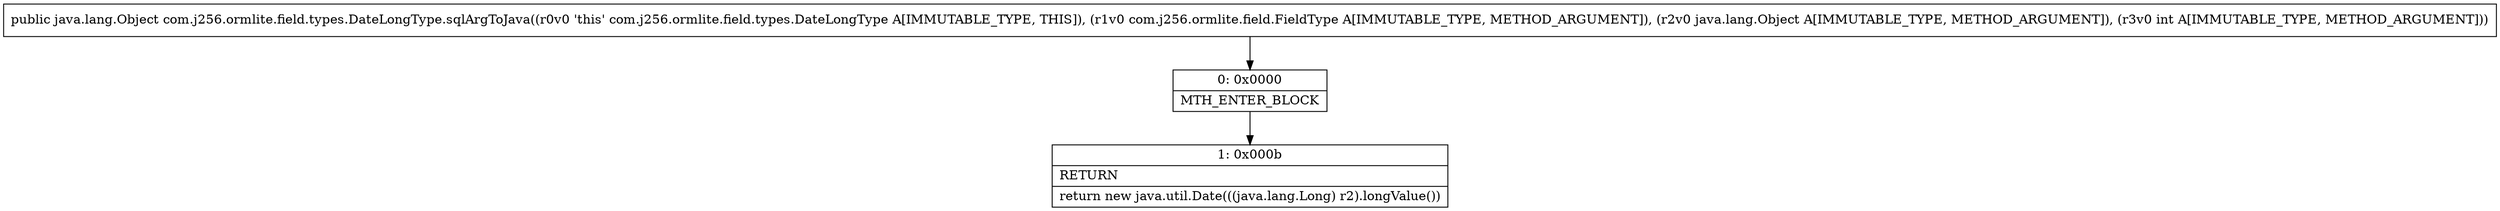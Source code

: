 digraph "CFG forcom.j256.ormlite.field.types.DateLongType.sqlArgToJava(Lcom\/j256\/ormlite\/field\/FieldType;Ljava\/lang\/Object;I)Ljava\/lang\/Object;" {
Node_0 [shape=record,label="{0\:\ 0x0000|MTH_ENTER_BLOCK\l}"];
Node_1 [shape=record,label="{1\:\ 0x000b|RETURN\l|return new java.util.Date(((java.lang.Long) r2).longValue())\l}"];
MethodNode[shape=record,label="{public java.lang.Object com.j256.ormlite.field.types.DateLongType.sqlArgToJava((r0v0 'this' com.j256.ormlite.field.types.DateLongType A[IMMUTABLE_TYPE, THIS]), (r1v0 com.j256.ormlite.field.FieldType A[IMMUTABLE_TYPE, METHOD_ARGUMENT]), (r2v0 java.lang.Object A[IMMUTABLE_TYPE, METHOD_ARGUMENT]), (r3v0 int A[IMMUTABLE_TYPE, METHOD_ARGUMENT])) }"];
MethodNode -> Node_0;
Node_0 -> Node_1;
}

